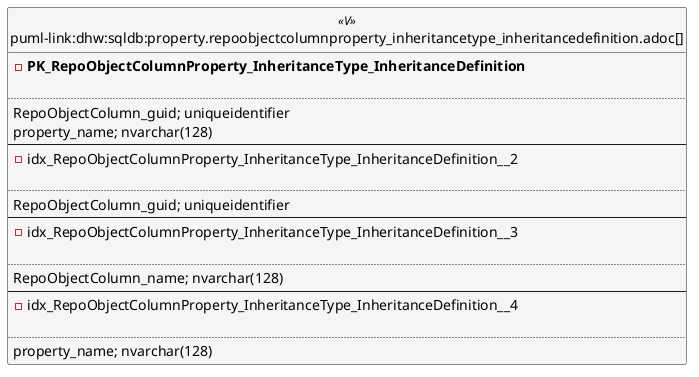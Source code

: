 @startuml
left to right direction
'top to bottom direction
hide circle
'avoide "." issues:
set namespaceSeparator none


skinparam class {
  BackgroundColor White
  BackgroundColor<<FN>> Yellow
  BackgroundColor<<FS>> Yellow
  BackgroundColor<<FT>> LightGray
  BackgroundColor<<IF>> Yellow
  BackgroundColor<<IS>> Yellow
  BackgroundColor<<P>> Aqua
  BackgroundColor<<PC>> Aqua
  BackgroundColor<<SN>> Yellow
  BackgroundColor<<SO>> SlateBlue
  BackgroundColor<<TF>> LightGray
  BackgroundColor<<TR>> Tomato
  BackgroundColor<<U>> White
  BackgroundColor<<V>> WhiteSmoke
  BackgroundColor<<X>> Aqua
  BackgroundColor<<external>> AliceBlue
}


entity "puml-link:dhw:sqldb:property.repoobjectcolumnproperty_inheritancetype_inheritancedefinition.adoc[]" as property.RepoObjectColumnProperty_InheritanceType_InheritanceDefinition << V >> {
- **PK_RepoObjectColumnProperty_InheritanceType_InheritanceDefinition**

..
RepoObjectColumn_guid; uniqueidentifier
property_name; nvarchar(128)
--
- idx_RepoObjectColumnProperty_InheritanceType_InheritanceDefinition__2

..
RepoObjectColumn_guid; uniqueidentifier
--
- idx_RepoObjectColumnProperty_InheritanceType_InheritanceDefinition__3

..
RepoObjectColumn_name; nvarchar(128)
--
- idx_RepoObjectColumnProperty_InheritanceType_InheritanceDefinition__4

..
property_name; nvarchar(128)
}


@enduml

